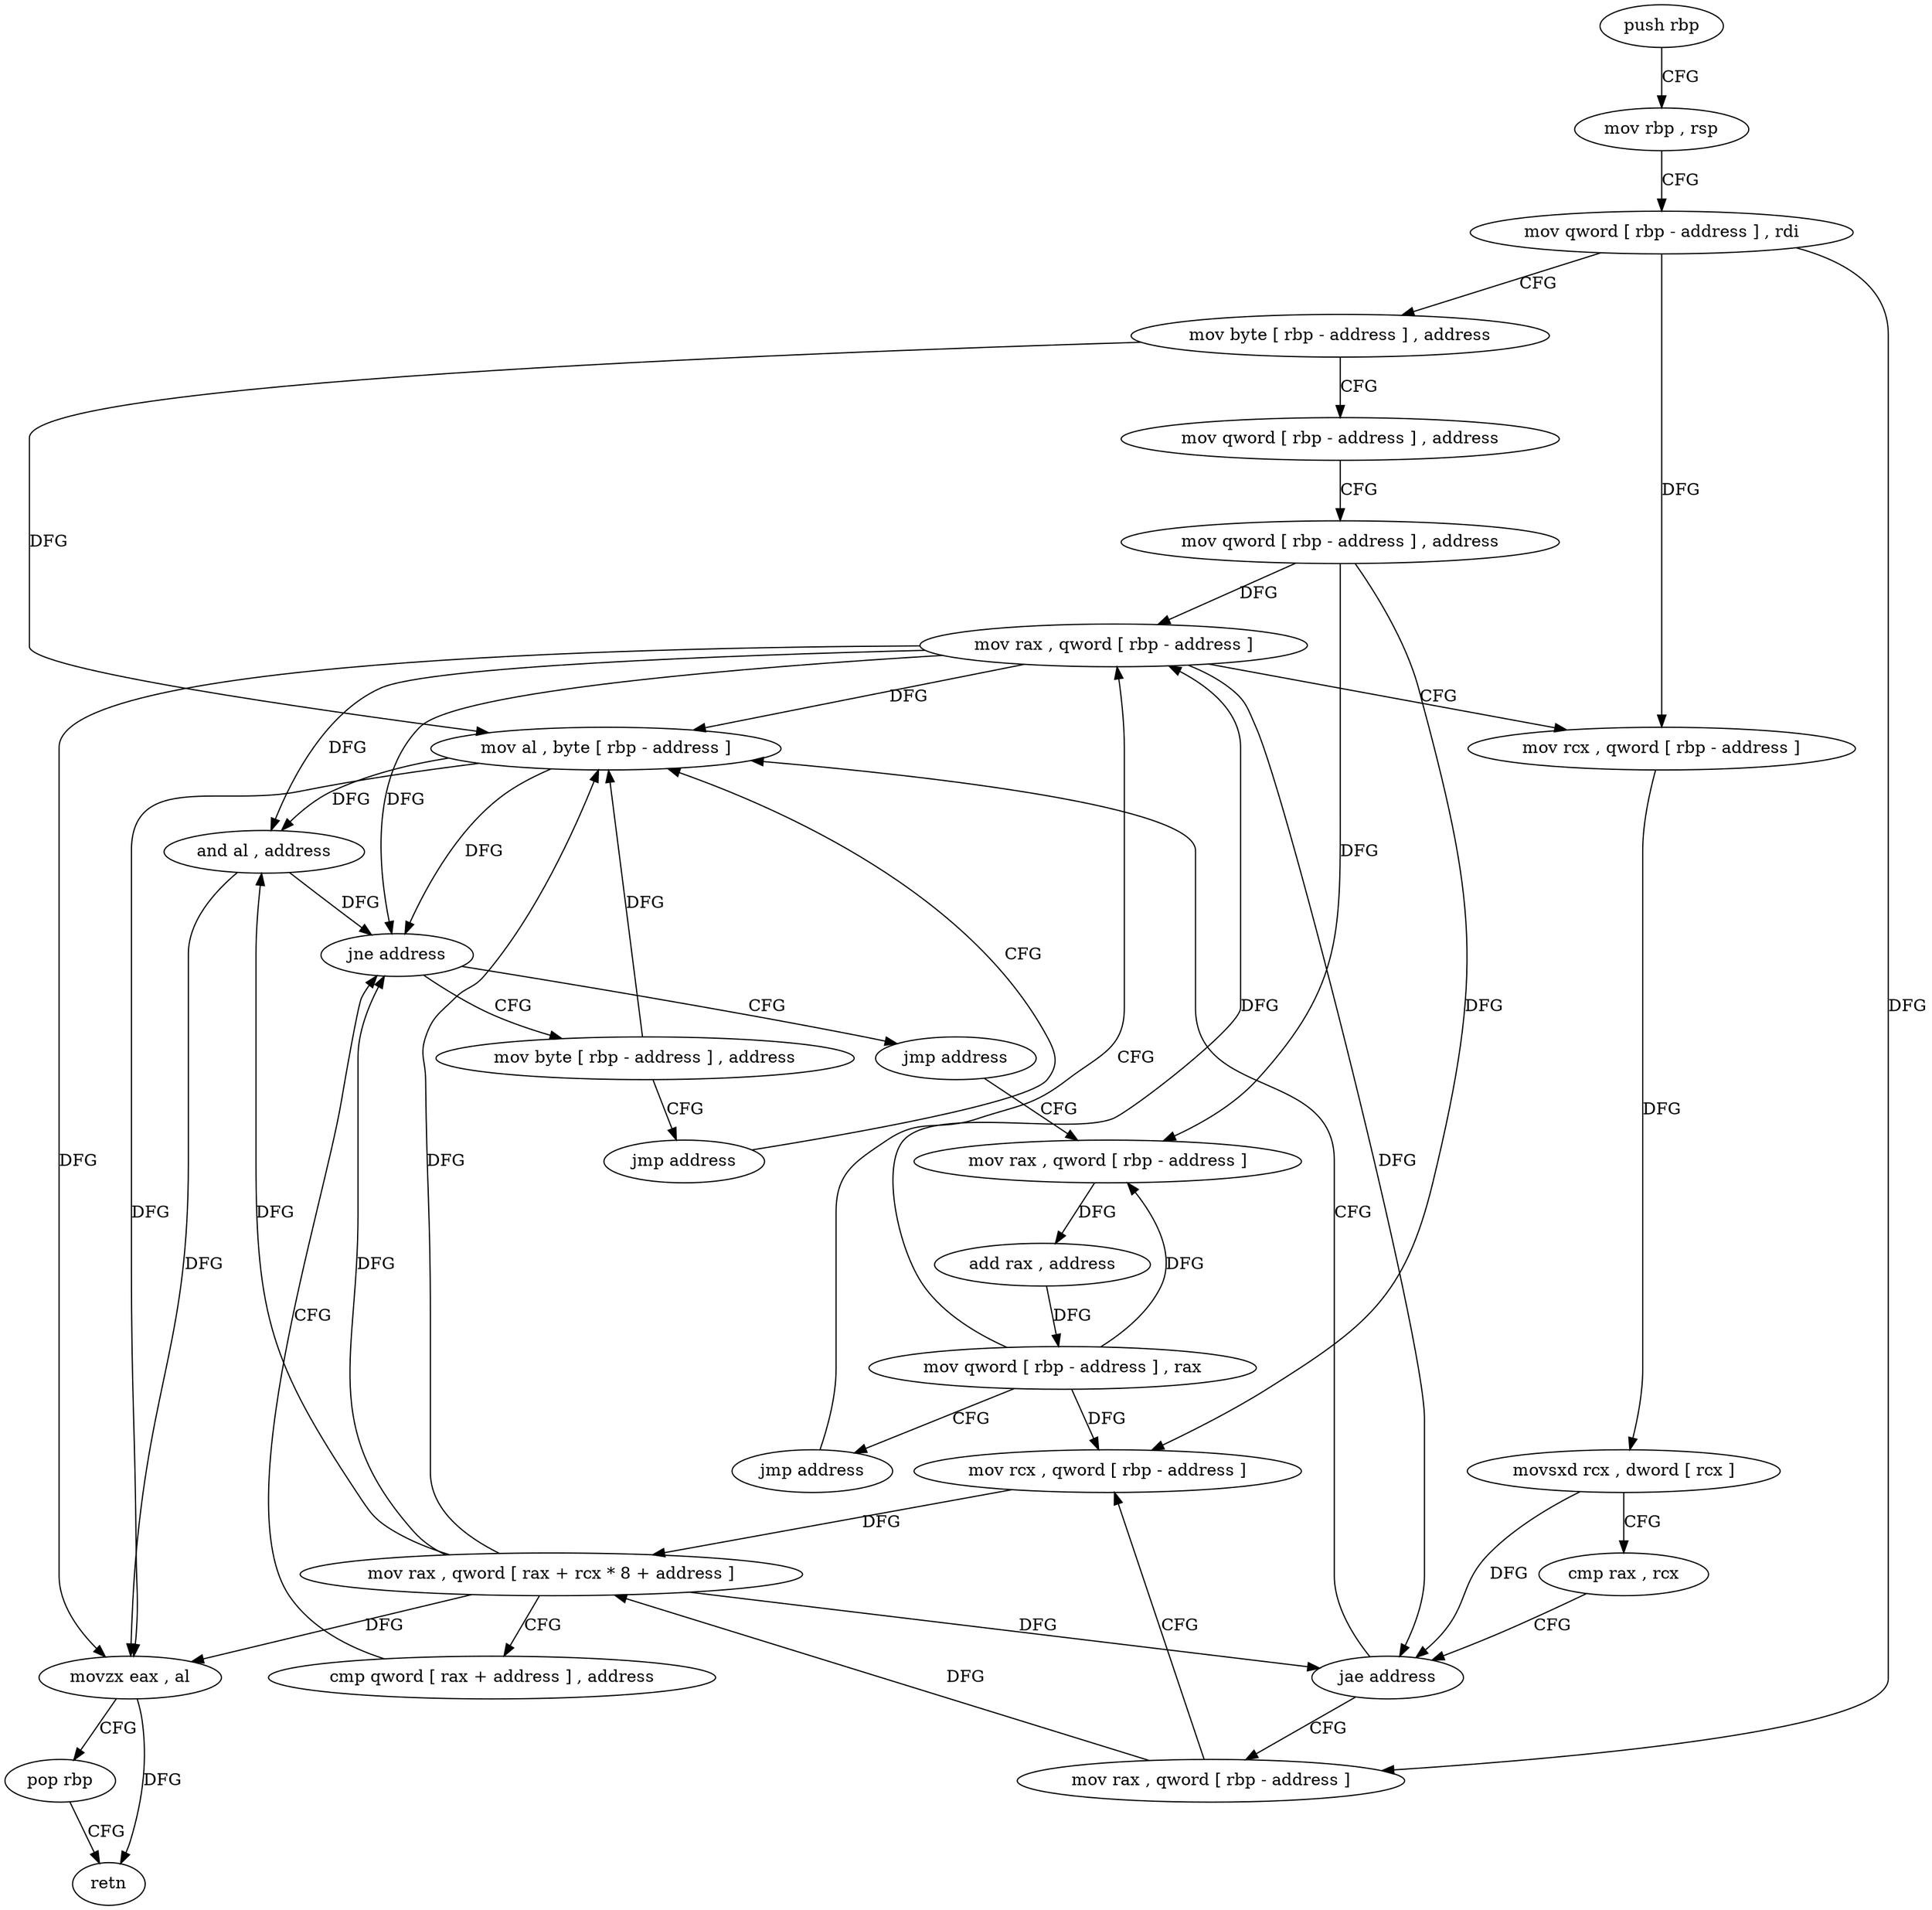 digraph "func" {
"179072" [label = "push rbp" ]
"179073" [label = "mov rbp , rsp" ]
"179076" [label = "mov qword [ rbp - address ] , rdi" ]
"179080" [label = "mov byte [ rbp - address ] , address" ]
"179084" [label = "mov qword [ rbp - address ] , address" ]
"179092" [label = "mov qword [ rbp - address ] , address" ]
"179100" [label = "mov rax , qword [ rbp - address ]" ]
"179177" [label = "mov al , byte [ rbp - address ]" ]
"179180" [label = "and al , address" ]
"179182" [label = "movzx eax , al" ]
"179185" [label = "pop rbp" ]
"179186" [label = "retn" ]
"179120" [label = "mov rax , qword [ rbp - address ]" ]
"179124" [label = "mov rcx , qword [ rbp - address ]" ]
"179128" [label = "mov rax , qword [ rax + rcx * 8 + address ]" ]
"179133" [label = "cmp qword [ rax + address ] , address" ]
"179138" [label = "jne address" ]
"179153" [label = "jmp address" ]
"179144" [label = "mov byte [ rbp - address ] , address" ]
"179158" [label = "mov rax , qword [ rbp - address ]" ]
"179148" [label = "jmp address" ]
"179162" [label = "add rax , address" ]
"179168" [label = "mov qword [ rbp - address ] , rax" ]
"179172" [label = "jmp address" ]
"179104" [label = "mov rcx , qword [ rbp - address ]" ]
"179108" [label = "movsxd rcx , dword [ rcx ]" ]
"179111" [label = "cmp rax , rcx" ]
"179114" [label = "jae address" ]
"179072" -> "179073" [ label = "CFG" ]
"179073" -> "179076" [ label = "CFG" ]
"179076" -> "179080" [ label = "CFG" ]
"179076" -> "179104" [ label = "DFG" ]
"179076" -> "179120" [ label = "DFG" ]
"179080" -> "179084" [ label = "CFG" ]
"179080" -> "179177" [ label = "DFG" ]
"179084" -> "179092" [ label = "CFG" ]
"179092" -> "179100" [ label = "DFG" ]
"179092" -> "179124" [ label = "DFG" ]
"179092" -> "179158" [ label = "DFG" ]
"179100" -> "179104" [ label = "CFG" ]
"179100" -> "179114" [ label = "DFG" ]
"179100" -> "179177" [ label = "DFG" ]
"179100" -> "179180" [ label = "DFG" ]
"179100" -> "179182" [ label = "DFG" ]
"179100" -> "179138" [ label = "DFG" ]
"179177" -> "179180" [ label = "DFG" ]
"179177" -> "179182" [ label = "DFG" ]
"179177" -> "179138" [ label = "DFG" ]
"179180" -> "179182" [ label = "DFG" ]
"179180" -> "179138" [ label = "DFG" ]
"179182" -> "179185" [ label = "CFG" ]
"179182" -> "179186" [ label = "DFG" ]
"179185" -> "179186" [ label = "CFG" ]
"179120" -> "179124" [ label = "CFG" ]
"179120" -> "179128" [ label = "DFG" ]
"179124" -> "179128" [ label = "DFG" ]
"179128" -> "179133" [ label = "CFG" ]
"179128" -> "179180" [ label = "DFG" ]
"179128" -> "179182" [ label = "DFG" ]
"179128" -> "179114" [ label = "DFG" ]
"179128" -> "179177" [ label = "DFG" ]
"179128" -> "179138" [ label = "DFG" ]
"179133" -> "179138" [ label = "CFG" ]
"179138" -> "179153" [ label = "CFG" ]
"179138" -> "179144" [ label = "CFG" ]
"179153" -> "179158" [ label = "CFG" ]
"179144" -> "179148" [ label = "CFG" ]
"179144" -> "179177" [ label = "DFG" ]
"179158" -> "179162" [ label = "DFG" ]
"179148" -> "179177" [ label = "CFG" ]
"179162" -> "179168" [ label = "DFG" ]
"179168" -> "179172" [ label = "CFG" ]
"179168" -> "179100" [ label = "DFG" ]
"179168" -> "179124" [ label = "DFG" ]
"179168" -> "179158" [ label = "DFG" ]
"179172" -> "179100" [ label = "CFG" ]
"179104" -> "179108" [ label = "DFG" ]
"179108" -> "179111" [ label = "CFG" ]
"179108" -> "179114" [ label = "DFG" ]
"179111" -> "179114" [ label = "CFG" ]
"179114" -> "179177" [ label = "CFG" ]
"179114" -> "179120" [ label = "CFG" ]
}
